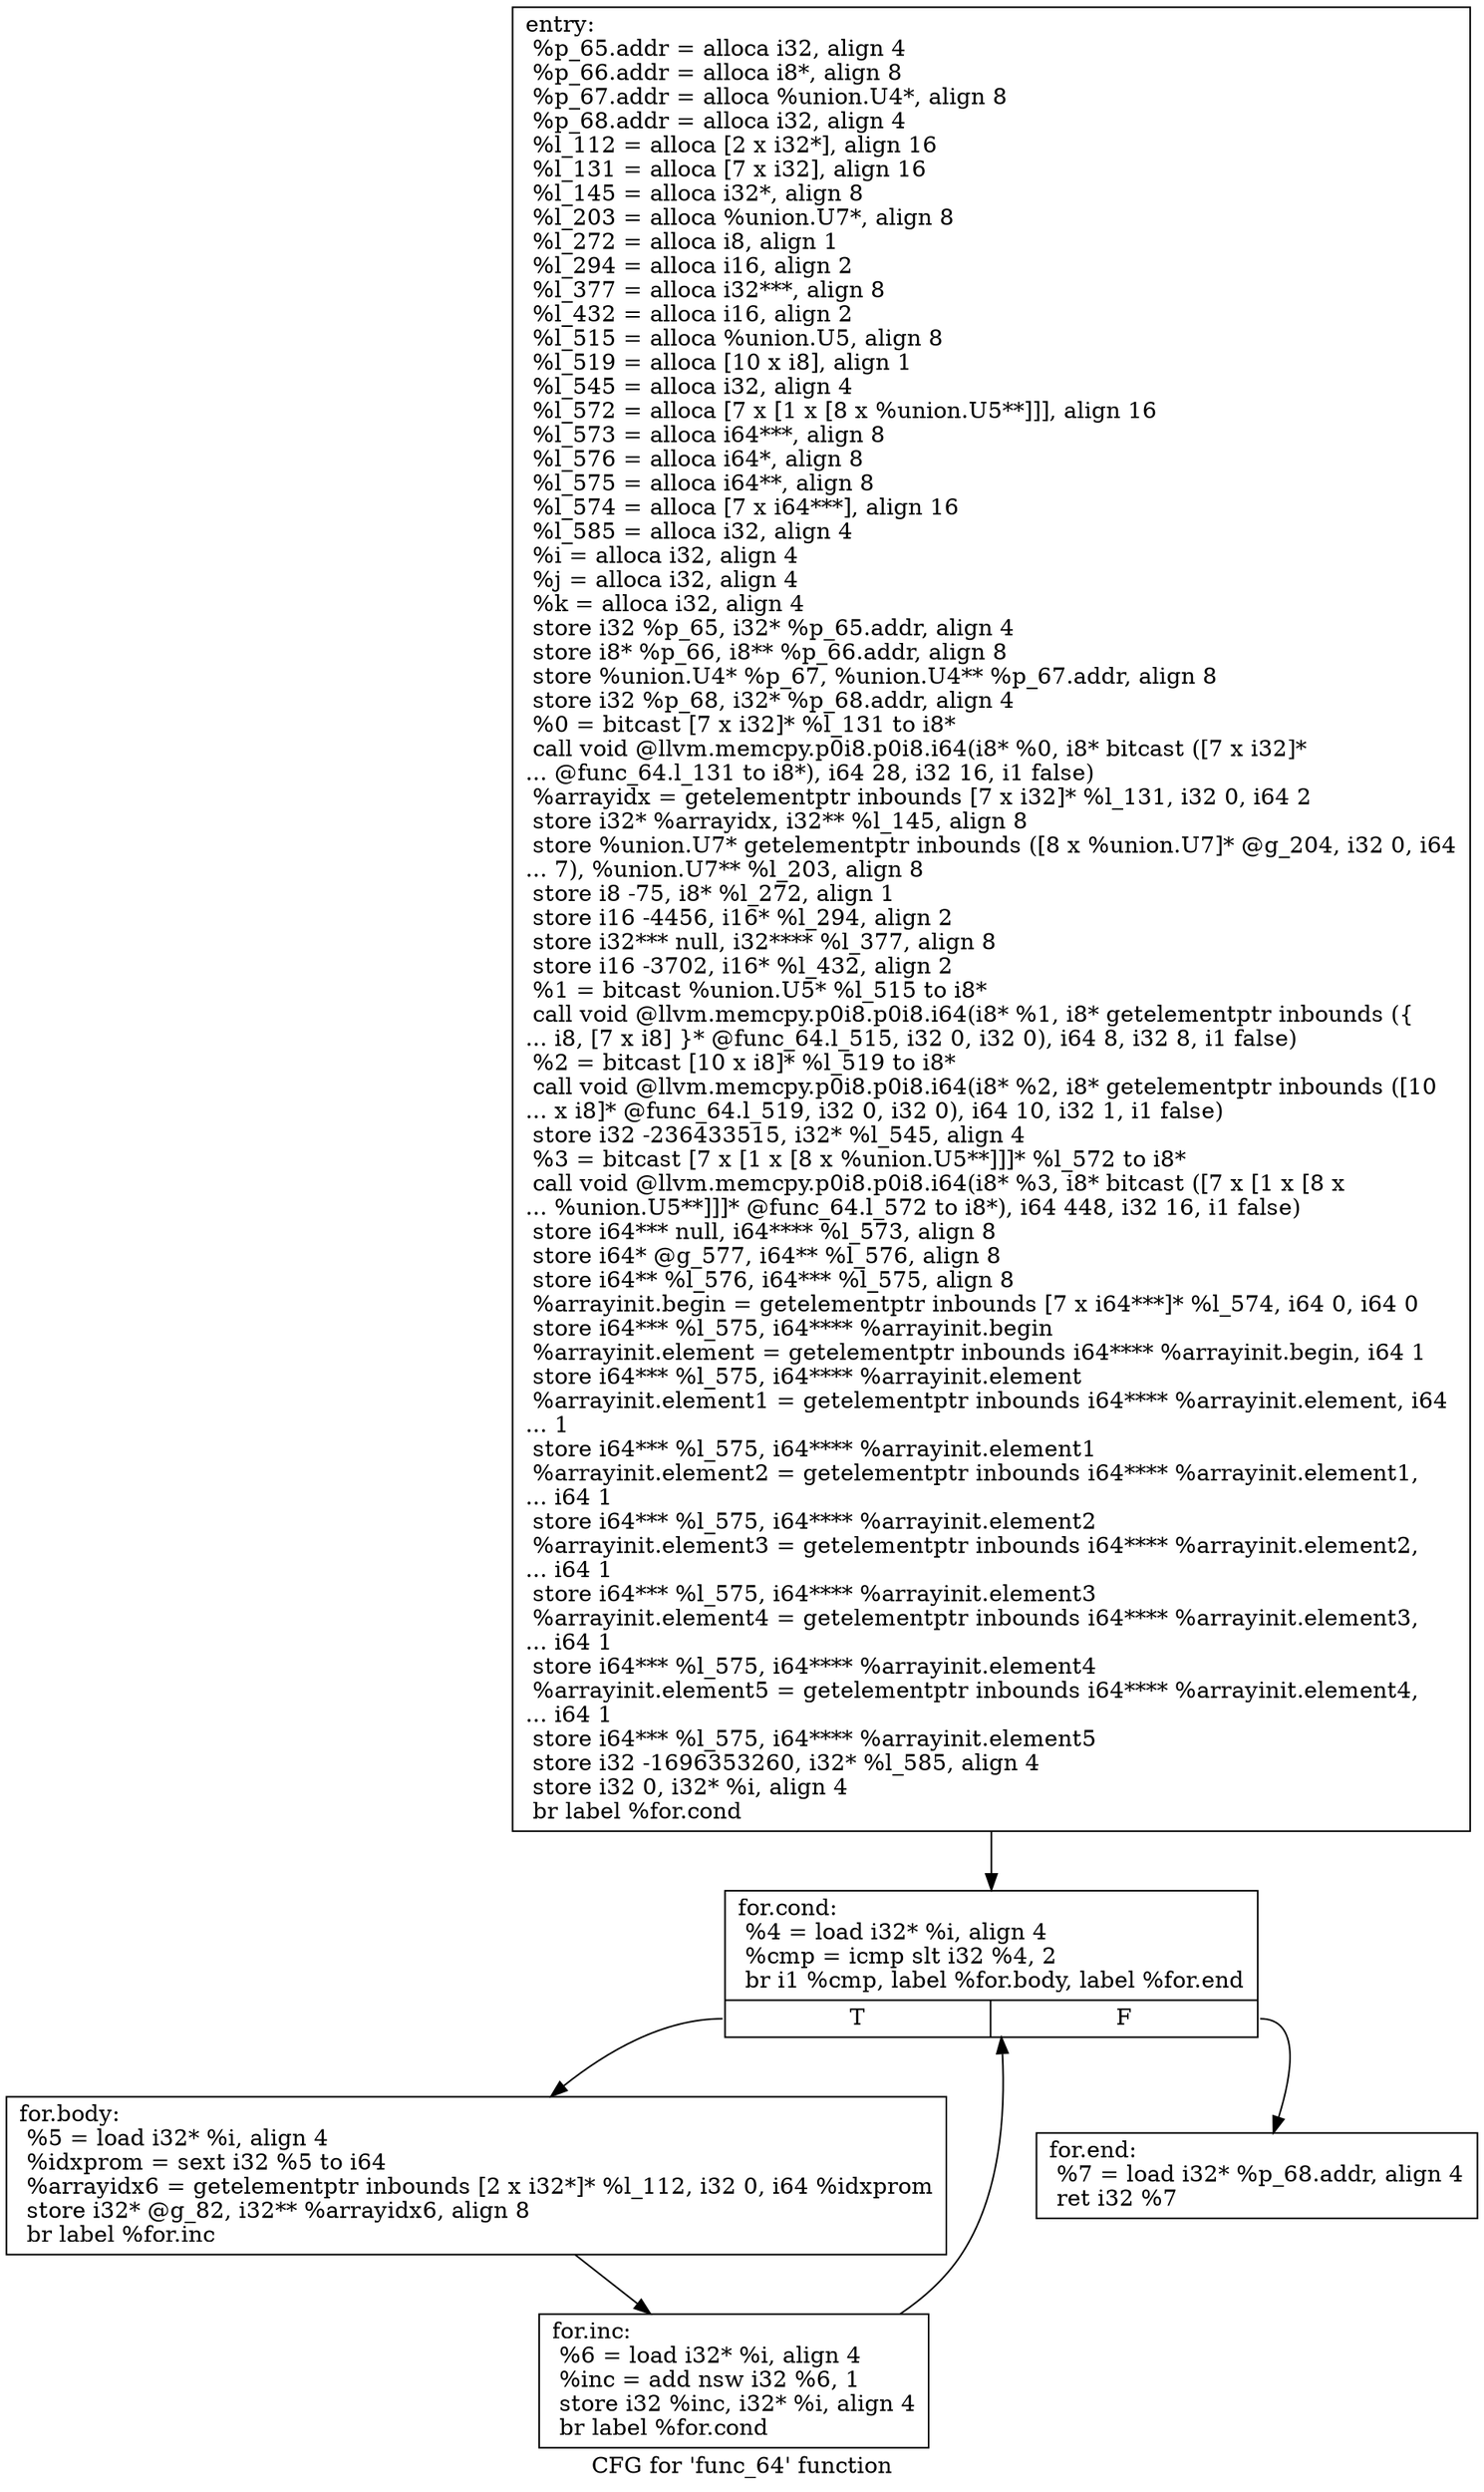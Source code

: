 digraph "CFG for 'func_64' function" {
	label="CFG for 'func_64' function";

	Node0xa42d4e0 [shape=record,label="{entry:\l  %p_65.addr = alloca i32, align 4\l  %p_66.addr = alloca i8*, align 8\l  %p_67.addr = alloca %union.U4*, align 8\l  %p_68.addr = alloca i32, align 4\l  %l_112 = alloca [2 x i32*], align 16\l  %l_131 = alloca [7 x i32], align 16\l  %l_145 = alloca i32*, align 8\l  %l_203 = alloca %union.U7*, align 8\l  %l_272 = alloca i8, align 1\l  %l_294 = alloca i16, align 2\l  %l_377 = alloca i32***, align 8\l  %l_432 = alloca i16, align 2\l  %l_515 = alloca %union.U5, align 8\l  %l_519 = alloca [10 x i8], align 1\l  %l_545 = alloca i32, align 4\l  %l_572 = alloca [7 x [1 x [8 x %union.U5**]]], align 16\l  %l_573 = alloca i64***, align 8\l  %l_576 = alloca i64*, align 8\l  %l_575 = alloca i64**, align 8\l  %l_574 = alloca [7 x i64***], align 16\l  %l_585 = alloca i32, align 4\l  %i = alloca i32, align 4\l  %j = alloca i32, align 4\l  %k = alloca i32, align 4\l  store i32 %p_65, i32* %p_65.addr, align 4\l  store i8* %p_66, i8** %p_66.addr, align 8\l  store %union.U4* %p_67, %union.U4** %p_67.addr, align 8\l  store i32 %p_68, i32* %p_68.addr, align 4\l  %0 = bitcast [7 x i32]* %l_131 to i8*\l  call void @llvm.memcpy.p0i8.p0i8.i64(i8* %0, i8* bitcast ([7 x i32]*\l... @func_64.l_131 to i8*), i64 28, i32 16, i1 false)\l  %arrayidx = getelementptr inbounds [7 x i32]* %l_131, i32 0, i64 2\l  store i32* %arrayidx, i32** %l_145, align 8\l  store %union.U7* getelementptr inbounds ([8 x %union.U7]* @g_204, i32 0, i64\l... 7), %union.U7** %l_203, align 8\l  store i8 -75, i8* %l_272, align 1\l  store i16 -4456, i16* %l_294, align 2\l  store i32*** null, i32**** %l_377, align 8\l  store i16 -3702, i16* %l_432, align 2\l  %1 = bitcast %union.U5* %l_515 to i8*\l  call void @llvm.memcpy.p0i8.p0i8.i64(i8* %1, i8* getelementptr inbounds (\{\l... i8, [7 x i8] \}* @func_64.l_515, i32 0, i32 0), i64 8, i32 8, i1 false)\l  %2 = bitcast [10 x i8]* %l_519 to i8*\l  call void @llvm.memcpy.p0i8.p0i8.i64(i8* %2, i8* getelementptr inbounds ([10\l... x i8]* @func_64.l_519, i32 0, i32 0), i64 10, i32 1, i1 false)\l  store i32 -236433515, i32* %l_545, align 4\l  %3 = bitcast [7 x [1 x [8 x %union.U5**]]]* %l_572 to i8*\l  call void @llvm.memcpy.p0i8.p0i8.i64(i8* %3, i8* bitcast ([7 x [1 x [8 x\l... %union.U5**]]]* @func_64.l_572 to i8*), i64 448, i32 16, i1 false)\l  store i64*** null, i64**** %l_573, align 8\l  store i64* @g_577, i64** %l_576, align 8\l  store i64** %l_576, i64*** %l_575, align 8\l  %arrayinit.begin = getelementptr inbounds [7 x i64***]* %l_574, i64 0, i64 0\l  store i64*** %l_575, i64**** %arrayinit.begin\l  %arrayinit.element = getelementptr inbounds i64**** %arrayinit.begin, i64 1\l  store i64*** %l_575, i64**** %arrayinit.element\l  %arrayinit.element1 = getelementptr inbounds i64**** %arrayinit.element, i64\l... 1\l  store i64*** %l_575, i64**** %arrayinit.element1\l  %arrayinit.element2 = getelementptr inbounds i64**** %arrayinit.element1,\l... i64 1\l  store i64*** %l_575, i64**** %arrayinit.element2\l  %arrayinit.element3 = getelementptr inbounds i64**** %arrayinit.element2,\l... i64 1\l  store i64*** %l_575, i64**** %arrayinit.element3\l  %arrayinit.element4 = getelementptr inbounds i64**** %arrayinit.element3,\l... i64 1\l  store i64*** %l_575, i64**** %arrayinit.element4\l  %arrayinit.element5 = getelementptr inbounds i64**** %arrayinit.element4,\l... i64 1\l  store i64*** %l_575, i64**** %arrayinit.element5\l  store i32 -1696353260, i32* %l_585, align 4\l  store i32 0, i32* %i, align 4\l  br label %for.cond\l}"];
	Node0xa42d4e0 -> Node0xa42d510;
	Node0xa42d510 [shape=record,label="{for.cond:                                         \l  %4 = load i32* %i, align 4\l  %cmp = icmp slt i32 %4, 2\l  br i1 %cmp, label %for.body, label %for.end\l|{<s0>T|<s1>F}}"];
	Node0xa42d510:s0 -> Node0xa42d540;
	Node0xa42d510:s1 -> Node0xa42d5a0;
	Node0xa42d540 [shape=record,label="{for.body:                                         \l  %5 = load i32* %i, align 4\l  %idxprom = sext i32 %5 to i64\l  %arrayidx6 = getelementptr inbounds [2 x i32*]* %l_112, i32 0, i64 %idxprom\l  store i32* @g_82, i32** %arrayidx6, align 8\l  br label %for.inc\l}"];
	Node0xa42d540 -> Node0xa42d570;
	Node0xa42d570 [shape=record,label="{for.inc:                                          \l  %6 = load i32* %i, align 4\l  %inc = add nsw i32 %6, 1\l  store i32 %inc, i32* %i, align 4\l  br label %for.cond\l}"];
	Node0xa42d570 -> Node0xa42d510;
	Node0xa42d5a0 [shape=record,label="{for.end:                                          \l  %7 = load i32* %p_68.addr, align 4\l  ret i32 %7\l}"];
}
